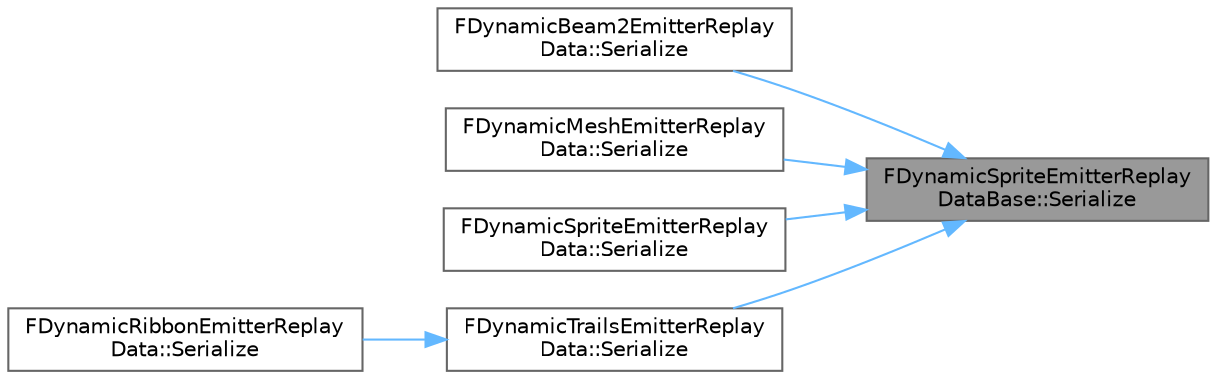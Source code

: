 digraph "FDynamicSpriteEmitterReplayDataBase::Serialize"
{
 // INTERACTIVE_SVG=YES
 // LATEX_PDF_SIZE
  bgcolor="transparent";
  edge [fontname=Helvetica,fontsize=10,labelfontname=Helvetica,labelfontsize=10];
  node [fontname=Helvetica,fontsize=10,shape=box,height=0.2,width=0.4];
  rankdir="RL";
  Node1 [id="Node000001",label="FDynamicSpriteEmitterReplay\lDataBase::Serialize",height=0.2,width=0.4,color="gray40", fillcolor="grey60", style="filled", fontcolor="black",tooltip="Serialization."];
  Node1 -> Node2 [id="edge1_Node000001_Node000002",dir="back",color="steelblue1",style="solid",tooltip=" "];
  Node2 [id="Node000002",label="FDynamicBeam2EmitterReplay\lData::Serialize",height=0.2,width=0.4,color="grey40", fillcolor="white", style="filled",URL="$d5/d6d/structFDynamicBeam2EmitterReplayData.html#a1474dac7b0c2aa95b47a14744025f93a",tooltip="Serialization."];
  Node1 -> Node3 [id="edge2_Node000001_Node000003",dir="back",color="steelblue1",style="solid",tooltip=" "];
  Node3 [id="Node000003",label="FDynamicMeshEmitterReplay\lData::Serialize",height=0.2,width=0.4,color="grey40", fillcolor="white", style="filled",URL="$d4/dfd/structFDynamicMeshEmitterReplayData.html#ac7f5b67edbdaa3973466903323f4d38a",tooltip="Serialization."];
  Node1 -> Node4 [id="edge3_Node000001_Node000004",dir="back",color="steelblue1",style="solid",tooltip=" "];
  Node4 [id="Node000004",label="FDynamicSpriteEmitterReplay\lData::Serialize",height=0.2,width=0.4,color="grey40", fillcolor="white", style="filled",URL="$d1/dc5/structFDynamicSpriteEmitterReplayData.html#a63bda0d5a154c9a52f2681d39de1ee82",tooltip="Serialization."];
  Node1 -> Node5 [id="edge4_Node000001_Node000005",dir="back",color="steelblue1",style="solid",tooltip=" "];
  Node5 [id="Node000005",label="FDynamicTrailsEmitterReplay\lData::Serialize",height=0.2,width=0.4,color="grey40", fillcolor="white", style="filled",URL="$d5/d54/structFDynamicTrailsEmitterReplayData.html#afe67b90db5d69299f5d90689518d9131",tooltip="Serialization."];
  Node5 -> Node6 [id="edge5_Node000005_Node000006",dir="back",color="steelblue1",style="solid",tooltip=" "];
  Node6 [id="Node000006",label="FDynamicRibbonEmitterReplay\lData::Serialize",height=0.2,width=0.4,color="grey40", fillcolor="white", style="filled",URL="$d0/d42/structFDynamicRibbonEmitterReplayData.html#a4a9f21567cfdd32728275877d364a744",tooltip="Serialization."];
}
